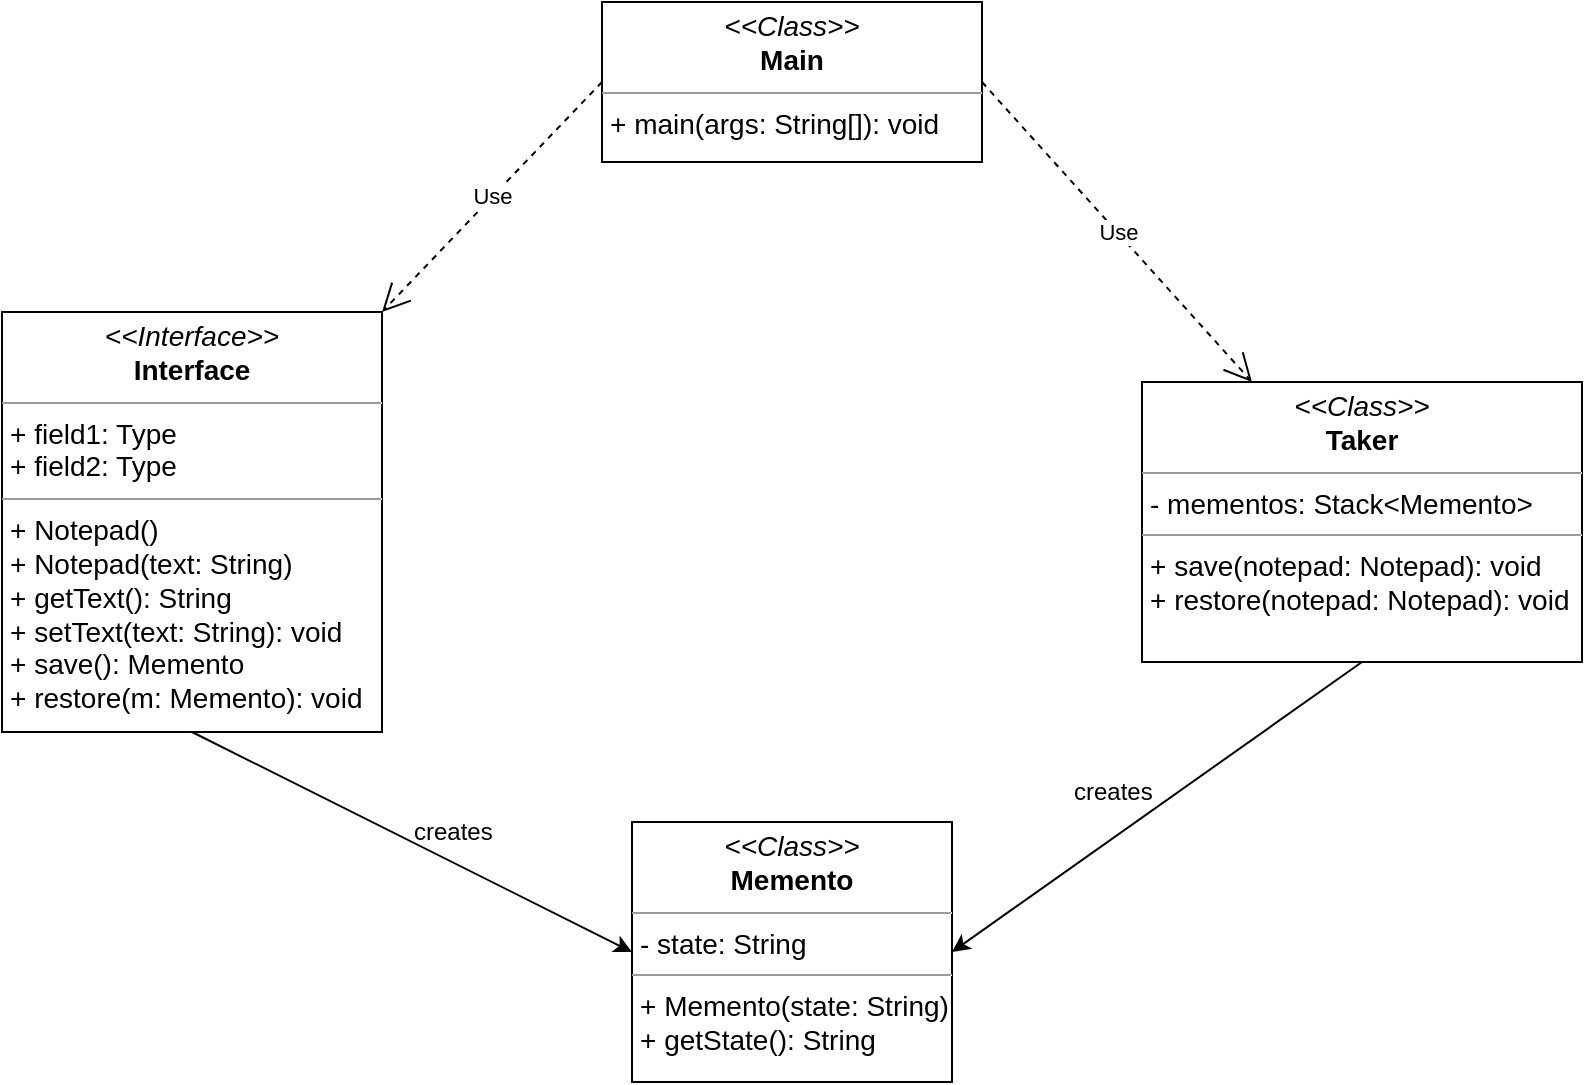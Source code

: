 <mxfile version="24.6.5" type="device">
  <diagram name="Page-1" id="c4acf3e9-155e-7222-9cf6-157b1a14988f">
    <mxGraphModel dx="1426" dy="785" grid="1" gridSize="10" guides="1" tooltips="1" connect="1" arrows="1" fold="1" page="1" pageScale="1" pageWidth="850" pageHeight="1100" background="none" math="0" shadow="0">
      <root>
        <mxCell id="0" />
        <mxCell id="1" parent="0" />
        <mxCell id="5d2195bd80daf111-15" value="&lt;p style=&quot;margin: 4px 0px 0px; text-align: center; font-size: 14px;&quot;&gt;&lt;font style=&quot;font-size: 14px;&quot;&gt;&lt;i style=&quot;&quot;&gt;&amp;lt;&amp;lt;Class&amp;gt;&amp;gt;&lt;/i&gt;&lt;br&gt;&lt;b style=&quot;&quot;&gt;Taker&lt;/b&gt;&lt;br&gt;&lt;/font&gt;&lt;/p&gt;&lt;hr style=&quot;font-size: 14px;&quot; size=&quot;1&quot;&gt;&lt;p style=&quot;margin: 0px 0px 0px 4px; font-size: 14px;&quot;&gt;&lt;font style=&quot;font-size: 14px;&quot;&gt;- mementos: Stack&amp;lt;Memento&amp;gt;&lt;br&gt;&lt;/font&gt;&lt;/p&gt;&lt;hr style=&quot;font-size: 14px;&quot; size=&quot;1&quot;&gt;&lt;p style=&quot;margin: 0px 0px 0px 4px; font-size: 14px;&quot;&gt;&lt;font style=&quot;font-size: 14px;&quot;&gt;+&amp;nbsp;&lt;span style=&quot;background-color: initial;&quot;&gt;save(notepad: Notepad): void&lt;/span&gt;&lt;/font&gt;&lt;/p&gt;&lt;p style=&quot;margin: 0px 0px 0px 4px; font-size: 14px;&quot;&gt;&lt;font style=&quot;font-size: 14px;&quot;&gt;+ restore(notepad: Notepad): void&lt;/font&gt;&lt;/p&gt;" style="verticalAlign=top;align=left;overflow=fill;fontSize=12;fontFamily=Helvetica;html=1;rounded=0;shadow=0;comic=0;labelBackgroundColor=none;strokeWidth=1" parent="1" vertex="1">
          <mxGeometry x="610" y="220" width="220" height="140" as="geometry" />
        </mxCell>
        <mxCell id="5d2195bd80daf111-18" value="&lt;p style=&quot;margin: 4px 0px 0px; text-align: center; font-size: 14px;&quot;&gt;&lt;font style=&quot;font-size: 14px;&quot;&gt;&lt;i style=&quot;&quot;&gt;&amp;lt;&amp;lt;Class&amp;gt;&amp;gt;&lt;/i&gt;&lt;br&gt;&lt;b style=&quot;&quot;&gt;Main&lt;/b&gt;&lt;/font&gt;&lt;/p&gt;&lt;hr style=&quot;font-size: 14px;&quot; size=&quot;1&quot;&gt;&lt;p style=&quot;margin: 0px 0px 0px 4px; font-size: 14px;&quot;&gt;&lt;font style=&quot;font-size: 14px;&quot;&gt;+&amp;nbsp;&lt;span style=&quot;background-color: initial;&quot;&gt;main(args: String[]): void&lt;/span&gt;&lt;/font&gt;&lt;/p&gt;" style="verticalAlign=top;align=left;overflow=fill;fontSize=12;fontFamily=Helvetica;html=1;rounded=0;shadow=0;comic=0;labelBackgroundColor=none;strokeWidth=1" parent="1" vertex="1">
          <mxGeometry x="340" y="30" width="190" height="80" as="geometry" />
        </mxCell>
        <mxCell id="5d2195bd80daf111-19" value="&lt;p style=&quot;margin: 4px 0px 0px; text-align: center; font-size: 14px;&quot;&gt;&lt;font style=&quot;font-size: 14px;&quot;&gt;&lt;i style=&quot;&quot;&gt;&amp;lt;&amp;lt;Interface&amp;gt;&amp;gt;&lt;/i&gt;&lt;br&gt;&lt;b style=&quot;&quot;&gt;Interface&lt;/b&gt;&lt;/font&gt;&lt;/p&gt;&lt;hr style=&quot;font-size: 14px;&quot; size=&quot;1&quot;&gt;&lt;p style=&quot;margin: 0px 0px 0px 4px; font-size: 14px;&quot;&gt;&lt;font style=&quot;font-size: 14px;&quot;&gt;+ field1: Type&lt;br&gt;+ field2: Type&lt;/font&gt;&lt;/p&gt;&lt;hr style=&quot;font-size: 14px;&quot; size=&quot;1&quot;&gt;&lt;p style=&quot;margin: 0px 0px 0px 4px; font-size: 14px;&quot;&gt;&lt;font style=&quot;font-size: 14px;&quot;&gt;+ Notepad()&lt;/font&gt;&lt;/p&gt;&lt;p style=&quot;margin: 0px 0px 0px 4px; font-size: 14px;&quot;&gt;&lt;font style=&quot;font-size: 14px;&quot;&gt;+ Notepad(text: String)&lt;/font&gt;&lt;/p&gt;&lt;p style=&quot;margin: 0px 0px 0px 4px; font-size: 14px;&quot;&gt;&lt;font style=&quot;font-size: 14px;&quot;&gt;+ getText(): String&lt;/font&gt;&lt;/p&gt;&lt;p style=&quot;margin: 0px 0px 0px 4px; font-size: 14px;&quot;&gt;&lt;font style=&quot;font-size: 14px;&quot;&gt;+ setText(text: String): void&lt;/font&gt;&lt;/p&gt;&lt;p style=&quot;margin: 0px 0px 0px 4px; font-size: 14px;&quot;&gt;&lt;font style=&quot;font-size: 14px;&quot;&gt;+ save(): Memento&lt;/font&gt;&lt;/p&gt;&lt;p style=&quot;margin: 0px 0px 0px 4px; font-size: 14px;&quot;&gt;&lt;font style=&quot;font-size: 14px;&quot;&gt;+ restore(m: Memento): void&lt;/font&gt;&lt;br&gt;&lt;/p&gt;" style="verticalAlign=top;align=left;overflow=fill;fontSize=12;fontFamily=Helvetica;html=1;rounded=0;shadow=0;comic=0;labelBackgroundColor=none;strokeWidth=1" parent="1" vertex="1">
          <mxGeometry x="40" y="185" width="190" height="210" as="geometry" />
        </mxCell>
        <mxCell id="eN4Ghk2mZzIKYeAFtedm-1" value="&lt;p style=&quot;margin: 4px 0px 0px; text-align: center; font-size: 14px;&quot;&gt;&lt;font style=&quot;font-size: 14px;&quot;&gt;&lt;i style=&quot;&quot;&gt;&amp;lt;&amp;lt;Class&amp;gt;&amp;gt;&lt;/i&gt;&lt;br&gt;&lt;b style=&quot;&quot;&gt;Memento&lt;/b&gt;&lt;/font&gt;&lt;/p&gt;&lt;hr style=&quot;font-size: 14px;&quot; size=&quot;1&quot;&gt;&lt;p style=&quot;margin: 0px 0px 0px 4px; font-size: 14px;&quot;&gt;&lt;font style=&quot;font-size: 14px;&quot;&gt;- state: String&lt;br&gt;&lt;/font&gt;&lt;/p&gt;&lt;hr style=&quot;font-size: 14px;&quot; size=&quot;1&quot;&gt;&lt;p style=&quot;margin: 0px 0px 0px 4px; font-size: 14px;&quot;&gt;&lt;font style=&quot;font-size: 14px;&quot;&gt;+ Memento(state: String)&lt;/font&gt;&lt;/p&gt;&lt;p style=&quot;margin: 0px 0px 0px 4px; font-size: 14px;&quot;&gt;&lt;font style=&quot;font-size: 14px;&quot;&gt;+ getState(): String&lt;/font&gt;&lt;/p&gt;" style="verticalAlign=top;align=left;overflow=fill;fontSize=12;fontFamily=Helvetica;html=1;rounded=0;shadow=0;comic=0;labelBackgroundColor=none;strokeWidth=1" vertex="1" parent="1">
          <mxGeometry x="355" y="440" width="160" height="130" as="geometry" />
        </mxCell>
        <mxCell id="eN4Ghk2mZzIKYeAFtedm-2" value="Use" style="endArrow=open;endSize=12;dashed=1;html=1;rounded=0;exitX=0;exitY=0.5;exitDx=0;exitDy=0;entryX=1;entryY=0;entryDx=0;entryDy=0;" edge="1" parent="1" source="5d2195bd80daf111-18" target="5d2195bd80daf111-19">
          <mxGeometry width="160" relative="1" as="geometry">
            <mxPoint x="340" y="300" as="sourcePoint" />
            <mxPoint x="500" y="300" as="targetPoint" />
          </mxGeometry>
        </mxCell>
        <mxCell id="eN4Ghk2mZzIKYeAFtedm-3" value="Use" style="endArrow=open;endSize=12;dashed=1;html=1;rounded=0;exitX=1;exitY=0.5;exitDx=0;exitDy=0;entryX=0.25;entryY=0;entryDx=0;entryDy=0;" edge="1" parent="1" source="5d2195bd80daf111-18" target="5d2195bd80daf111-15">
          <mxGeometry width="160" relative="1" as="geometry">
            <mxPoint x="350" y="110" as="sourcePoint" />
            <mxPoint x="240" y="195" as="targetPoint" />
          </mxGeometry>
        </mxCell>
        <object label="" id="eN4Ghk2mZzIKYeAFtedm-4">
          <mxCell style="endArrow=classic;html=1;rounded=0;exitX=0.5;exitY=1;exitDx=0;exitDy=0;entryX=0;entryY=0.5;entryDx=0;entryDy=0;" edge="1" parent="1" source="5d2195bd80daf111-19" target="eN4Ghk2mZzIKYeAFtedm-1">
            <mxGeometry width="50" height="50" relative="1" as="geometry">
              <mxPoint x="400" y="330" as="sourcePoint" />
              <mxPoint x="450" y="280" as="targetPoint" />
            </mxGeometry>
          </mxCell>
        </object>
        <mxCell id="eN4Ghk2mZzIKYeAFtedm-5" value="" style="endArrow=classic;html=1;rounded=0;exitX=0.5;exitY=1;exitDx=0;exitDy=0;entryX=1;entryY=0.5;entryDx=0;entryDy=0;" edge="1" parent="1" source="5d2195bd80daf111-15" target="eN4Ghk2mZzIKYeAFtedm-1">
          <mxGeometry width="50" height="50" relative="1" as="geometry">
            <mxPoint x="145" y="405" as="sourcePoint" />
            <mxPoint x="365" y="515" as="targetPoint" />
          </mxGeometry>
        </mxCell>
        <mxCell id="eN4Ghk2mZzIKYeAFtedm-8" value="creates" style="text;strokeColor=none;fillColor=none;align=left;verticalAlign=middle;spacingLeft=4;spacingRight=4;overflow=hidden;points=[[0,0.5],[1,0.5]];portConstraint=eastwest;rotatable=0;whiteSpace=wrap;html=1;" vertex="1" parent="1">
          <mxGeometry x="240" y="430" width="80" height="30" as="geometry" />
        </mxCell>
        <mxCell id="eN4Ghk2mZzIKYeAFtedm-10" value="creates" style="text;strokeColor=none;fillColor=none;align=left;verticalAlign=middle;spacingLeft=4;spacingRight=4;overflow=hidden;points=[[0,0.5],[1,0.5]];portConstraint=eastwest;rotatable=0;whiteSpace=wrap;html=1;" vertex="1" parent="1">
          <mxGeometry x="570" y="410" width="80" height="30" as="geometry" />
        </mxCell>
      </root>
    </mxGraphModel>
  </diagram>
</mxfile>
